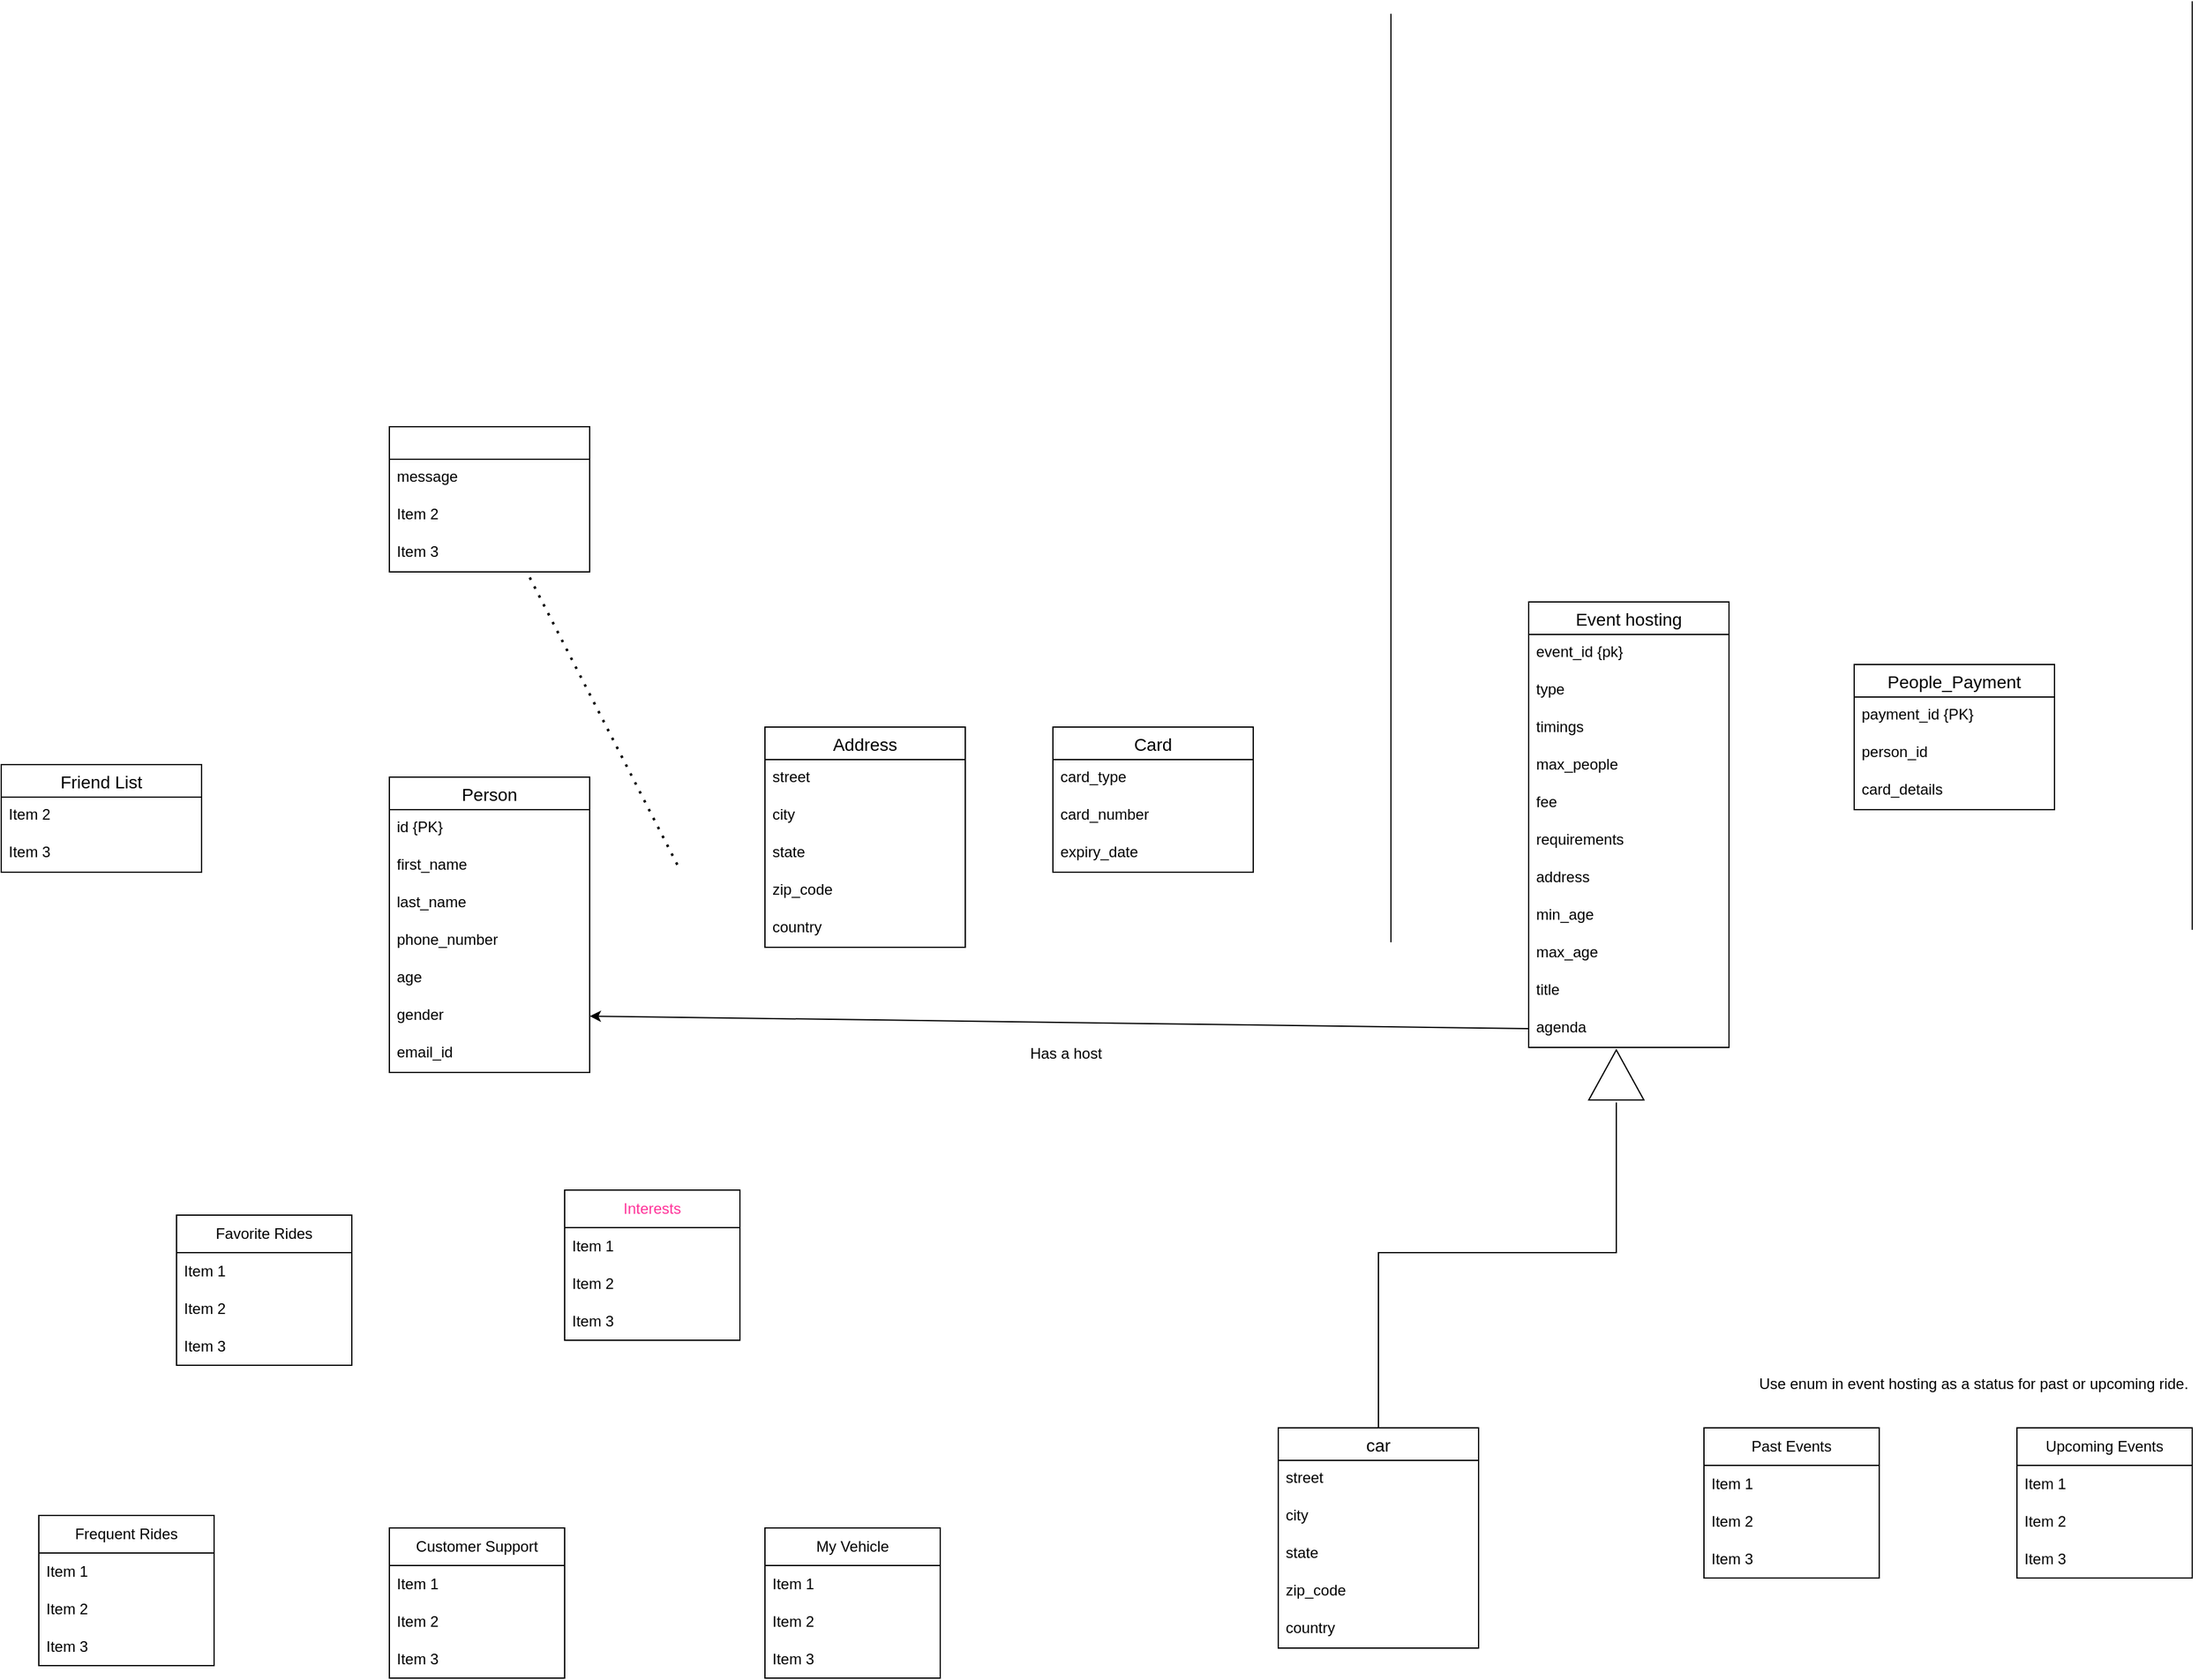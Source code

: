<mxfile version="20.8.20" type="github"><diagram name="Page-1" id="Y6MsFOqzF9YTkghuDEYO"><mxGraphModel dx="2449" dy="1503" grid="1" gridSize="10" guides="1" tooltips="1" connect="1" arrows="1" fold="1" page="0" pageScale="1" pageWidth="850" pageHeight="1100" math="0" shadow="0"><root><mxCell id="0"/><mxCell id="1" parent="0"/><mxCell id="nO-CG5u8o5_BxB_n4Fmd-2" value="Person" style="swimlane;fontStyle=0;childLayout=stackLayout;horizontal=1;startSize=26;horizontalStack=0;resizeParent=1;resizeParentMax=0;resizeLast=0;collapsible=1;marginBottom=0;align=center;fontSize=14;" parent="1" vertex="1"><mxGeometry x="50" y="410" width="160" height="236" as="geometry"/></mxCell><mxCell id="nO-CG5u8o5_BxB_n4Fmd-3" value="id {PK}" style="text;strokeColor=none;fillColor=none;spacingLeft=4;spacingRight=4;overflow=hidden;rotatable=0;points=[[0,0.5],[1,0.5]];portConstraint=eastwest;fontSize=12;" parent="nO-CG5u8o5_BxB_n4Fmd-2" vertex="1"><mxGeometry y="26" width="160" height="30" as="geometry"/></mxCell><mxCell id="nO-CG5u8o5_BxB_n4Fmd-4" value="first_name" style="text;strokeColor=none;fillColor=none;spacingLeft=4;spacingRight=4;overflow=hidden;rotatable=0;points=[[0,0.5],[1,0.5]];portConstraint=eastwest;fontSize=12;" parent="nO-CG5u8o5_BxB_n4Fmd-2" vertex="1"><mxGeometry y="56" width="160" height="30" as="geometry"/></mxCell><mxCell id="nO-CG5u8o5_BxB_n4Fmd-6" value="last_name" style="text;strokeColor=none;fillColor=none;spacingLeft=4;spacingRight=4;overflow=hidden;rotatable=0;points=[[0,0.5],[1,0.5]];portConstraint=eastwest;fontSize=12;" parent="nO-CG5u8o5_BxB_n4Fmd-2" vertex="1"><mxGeometry y="86" width="160" height="30" as="geometry"/></mxCell><mxCell id="nO-CG5u8o5_BxB_n4Fmd-8" value="phone_number        " style="text;strokeColor=none;fillColor=none;spacingLeft=4;spacingRight=4;overflow=hidden;rotatable=0;points=[[0,0.5],[1,0.5]];portConstraint=eastwest;fontSize=12;" parent="nO-CG5u8o5_BxB_n4Fmd-2" vertex="1"><mxGeometry y="116" width="160" height="30" as="geometry"/></mxCell><mxCell id="nO-CG5u8o5_BxB_n4Fmd-10" value="age" style="text;strokeColor=none;fillColor=none;spacingLeft=4;spacingRight=4;overflow=hidden;rotatable=0;points=[[0,0.5],[1,0.5]];portConstraint=eastwest;fontSize=12;" parent="nO-CG5u8o5_BxB_n4Fmd-2" vertex="1"><mxGeometry y="146" width="160" height="30" as="geometry"/></mxCell><mxCell id="nO-CG5u8o5_BxB_n4Fmd-11" value="gender" style="text;strokeColor=none;fillColor=none;spacingLeft=4;spacingRight=4;overflow=hidden;rotatable=0;points=[[0,0.5],[1,0.5]];portConstraint=eastwest;fontSize=12;" parent="nO-CG5u8o5_BxB_n4Fmd-2" vertex="1"><mxGeometry y="176" width="160" height="30" as="geometry"/></mxCell><mxCell id="nO-CG5u8o5_BxB_n4Fmd-12" value="email_id" style="text;strokeColor=none;fillColor=none;spacingLeft=4;spacingRight=4;overflow=hidden;rotatable=0;points=[[0,0.5],[1,0.5]];portConstraint=eastwest;fontSize=12;" parent="nO-CG5u8o5_BxB_n4Fmd-2" vertex="1"><mxGeometry y="206" width="160" height="30" as="geometry"/></mxCell><mxCell id="nO-CG5u8o5_BxB_n4Fmd-14" value="Address" style="swimlane;fontStyle=0;childLayout=stackLayout;horizontal=1;startSize=26;horizontalStack=0;resizeParent=1;resizeParentMax=0;resizeLast=0;collapsible=1;marginBottom=0;align=center;fontSize=14;" parent="1" vertex="1"><mxGeometry x="350" y="370" width="160" height="176" as="geometry"/></mxCell><mxCell id="nO-CG5u8o5_BxB_n4Fmd-15" value="street        " style="text;strokeColor=none;fillColor=none;spacingLeft=4;spacingRight=4;overflow=hidden;rotatable=0;points=[[0,0.5],[1,0.5]];portConstraint=eastwest;fontSize=12;" parent="nO-CG5u8o5_BxB_n4Fmd-14" vertex="1"><mxGeometry y="26" width="160" height="30" as="geometry"/></mxCell><mxCell id="nO-CG5u8o5_BxB_n4Fmd-16" value="city     " style="text;strokeColor=none;fillColor=none;spacingLeft=4;spacingRight=4;overflow=hidden;rotatable=0;points=[[0,0.5],[1,0.5]];portConstraint=eastwest;fontSize=12;" parent="nO-CG5u8o5_BxB_n4Fmd-14" vertex="1"><mxGeometry y="56" width="160" height="30" as="geometry"/></mxCell><mxCell id="nO-CG5u8o5_BxB_n4Fmd-17" value="state" style="text;strokeColor=none;fillColor=none;spacingLeft=4;spacingRight=4;overflow=hidden;rotatable=0;points=[[0,0.5],[1,0.5]];portConstraint=eastwest;fontSize=12;" parent="nO-CG5u8o5_BxB_n4Fmd-14" vertex="1"><mxGeometry y="86" width="160" height="30" as="geometry"/></mxCell><mxCell id="nO-CG5u8o5_BxB_n4Fmd-18" value="zip_code" style="text;strokeColor=none;fillColor=none;spacingLeft=4;spacingRight=4;overflow=hidden;rotatable=0;points=[[0,0.5],[1,0.5]];portConstraint=eastwest;fontSize=12;" parent="nO-CG5u8o5_BxB_n4Fmd-14" vertex="1"><mxGeometry y="116" width="160" height="30" as="geometry"/></mxCell><mxCell id="nO-CG5u8o5_BxB_n4Fmd-19" value="country" style="text;strokeColor=none;fillColor=none;spacingLeft=4;spacingRight=4;overflow=hidden;rotatable=0;points=[[0,0.5],[1,0.5]];portConstraint=eastwest;fontSize=12;" parent="nO-CG5u8o5_BxB_n4Fmd-14" vertex="1"><mxGeometry y="146" width="160" height="30" as="geometry"/></mxCell><mxCell id="nO-CG5u8o5_BxB_n4Fmd-20" value="Card" style="swimlane;fontStyle=0;childLayout=stackLayout;horizontal=1;startSize=26;horizontalStack=0;resizeParent=1;resizeParentMax=0;resizeLast=0;collapsible=1;marginBottom=0;align=center;fontSize=14;" parent="1" vertex="1"><mxGeometry x="580" y="370" width="160" height="116" as="geometry"/></mxCell><mxCell id="nO-CG5u8o5_BxB_n4Fmd-21" value="card_type    " style="text;strokeColor=none;fillColor=none;spacingLeft=4;spacingRight=4;overflow=hidden;rotatable=0;points=[[0,0.5],[1,0.5]];portConstraint=eastwest;fontSize=12;" parent="nO-CG5u8o5_BxB_n4Fmd-20" vertex="1"><mxGeometry y="26" width="160" height="30" as="geometry"/></mxCell><mxCell id="nO-CG5u8o5_BxB_n4Fmd-22" value="card_number    " style="text;strokeColor=none;fillColor=none;spacingLeft=4;spacingRight=4;overflow=hidden;rotatable=0;points=[[0,0.5],[1,0.5]];portConstraint=eastwest;fontSize=12;" parent="nO-CG5u8o5_BxB_n4Fmd-20" vertex="1"><mxGeometry y="56" width="160" height="30" as="geometry"/></mxCell><mxCell id="nO-CG5u8o5_BxB_n4Fmd-23" value="expiry_date        " style="text;strokeColor=none;fillColor=none;spacingLeft=4;spacingRight=4;overflow=hidden;rotatable=0;points=[[0,0.5],[1,0.5]];portConstraint=eastwest;fontSize=12;" parent="nO-CG5u8o5_BxB_n4Fmd-20" vertex="1"><mxGeometry y="86" width="160" height="30" as="geometry"/></mxCell><mxCell id="nO-CG5u8o5_BxB_n4Fmd-26" value="Event hosting" style="swimlane;fontStyle=0;childLayout=stackLayout;horizontal=1;startSize=26;horizontalStack=0;resizeParent=1;resizeParentMax=0;resizeLast=0;collapsible=1;marginBottom=0;align=center;fontSize=14;" parent="1" vertex="1"><mxGeometry x="960" y="270" width="160" height="356" as="geometry"/></mxCell><mxCell id="nO-CG5u8o5_BxB_n4Fmd-27" value="event_id {pk}" style="text;strokeColor=none;fillColor=none;spacingLeft=4;spacingRight=4;overflow=hidden;rotatable=0;points=[[0,0.5],[1,0.5]];portConstraint=eastwest;fontSize=12;" parent="nO-CG5u8o5_BxB_n4Fmd-26" vertex="1"><mxGeometry y="26" width="160" height="30" as="geometry"/></mxCell><mxCell id="nO-CG5u8o5_BxB_n4Fmd-28" value="type" style="text;strokeColor=none;fillColor=none;spacingLeft=4;spacingRight=4;overflow=hidden;rotatable=0;points=[[0,0.5],[1,0.5]];portConstraint=eastwest;fontSize=12;" parent="nO-CG5u8o5_BxB_n4Fmd-26" vertex="1"><mxGeometry y="56" width="160" height="30" as="geometry"/></mxCell><mxCell id="nO-CG5u8o5_BxB_n4Fmd-29" value="timings" style="text;strokeColor=none;fillColor=none;spacingLeft=4;spacingRight=4;overflow=hidden;rotatable=0;points=[[0,0.5],[1,0.5]];portConstraint=eastwest;fontSize=12;" parent="nO-CG5u8o5_BxB_n4Fmd-26" vertex="1"><mxGeometry y="86" width="160" height="30" as="geometry"/></mxCell><mxCell id="nO-CG5u8o5_BxB_n4Fmd-30" value="max_people" style="text;strokeColor=none;fillColor=none;spacingLeft=4;spacingRight=4;overflow=hidden;rotatable=0;points=[[0,0.5],[1,0.5]];portConstraint=eastwest;fontSize=12;" parent="nO-CG5u8o5_BxB_n4Fmd-26" vertex="1"><mxGeometry y="116" width="160" height="30" as="geometry"/></mxCell><mxCell id="nO-CG5u8o5_BxB_n4Fmd-31" value="fee" style="text;strokeColor=none;fillColor=none;spacingLeft=4;spacingRight=4;overflow=hidden;rotatable=0;points=[[0,0.5],[1,0.5]];portConstraint=eastwest;fontSize=12;" parent="nO-CG5u8o5_BxB_n4Fmd-26" vertex="1"><mxGeometry y="146" width="160" height="30" as="geometry"/></mxCell><mxCell id="Q5Eisc0SPo7s8_Ayvmjf-2" value="requirements" style="text;strokeColor=none;fillColor=none;spacingLeft=4;spacingRight=4;overflow=hidden;rotatable=0;points=[[0,0.5],[1,0.5]];portConstraint=eastwest;fontSize=12;" parent="nO-CG5u8o5_BxB_n4Fmd-26" vertex="1"><mxGeometry y="176" width="160" height="30" as="geometry"/></mxCell><mxCell id="Q5Eisc0SPo7s8_Ayvmjf-3" value="address" style="text;strokeColor=none;fillColor=none;spacingLeft=4;spacingRight=4;overflow=hidden;rotatable=0;points=[[0,0.5],[1,0.5]];portConstraint=eastwest;fontSize=12;" parent="nO-CG5u8o5_BxB_n4Fmd-26" vertex="1"><mxGeometry y="206" width="160" height="30" as="geometry"/></mxCell><mxCell id="Q5Eisc0SPo7s8_Ayvmjf-4" value="min_age" style="text;strokeColor=none;fillColor=none;spacingLeft=4;spacingRight=4;overflow=hidden;rotatable=0;points=[[0,0.5],[1,0.5]];portConstraint=eastwest;fontSize=12;" parent="nO-CG5u8o5_BxB_n4Fmd-26" vertex="1"><mxGeometry y="236" width="160" height="30" as="geometry"/></mxCell><mxCell id="Q5Eisc0SPo7s8_Ayvmjf-5" value="max_age" style="text;strokeColor=none;fillColor=none;spacingLeft=4;spacingRight=4;overflow=hidden;rotatable=0;points=[[0,0.5],[1,0.5]];portConstraint=eastwest;fontSize=12;" parent="nO-CG5u8o5_BxB_n4Fmd-26" vertex="1"><mxGeometry y="266" width="160" height="30" as="geometry"/></mxCell><mxCell id="Q5Eisc0SPo7s8_Ayvmjf-6" value="title" style="text;strokeColor=none;fillColor=none;spacingLeft=4;spacingRight=4;overflow=hidden;rotatable=0;points=[[0,0.5],[1,0.5]];portConstraint=eastwest;fontSize=12;" parent="nO-CG5u8o5_BxB_n4Fmd-26" vertex="1"><mxGeometry y="296" width="160" height="30" as="geometry"/></mxCell><mxCell id="Q5Eisc0SPo7s8_Ayvmjf-7" value="agenda" style="text;strokeColor=none;fillColor=none;spacingLeft=4;spacingRight=4;overflow=hidden;rotatable=0;points=[[0,0.5],[1,0.5]];portConstraint=eastwest;fontSize=12;" parent="nO-CG5u8o5_BxB_n4Fmd-26" vertex="1"><mxGeometry y="326" width="160" height="30" as="geometry"/></mxCell><mxCell id="nO-CG5u8o5_BxB_n4Fmd-33" value="" style="endArrow=none;dashed=1;html=1;dashPattern=1 3;strokeWidth=2;rounded=0;" parent="1" target="nO-CG5u8o5_BxB_n4Fmd-34" edge="1"><mxGeometry width="50" height="50" relative="1" as="geometry"><mxPoint x="280" y="480" as="sourcePoint"/><mxPoint x="330" y="430" as="targetPoint"/></mxGeometry></mxCell><mxCell id="nO-CG5u8o5_BxB_n4Fmd-34" value="" style="swimlane;fontStyle=0;childLayout=stackLayout;horizontal=1;startSize=26;horizontalStack=0;resizeParent=1;resizeParentMax=0;resizeLast=0;collapsible=1;marginBottom=0;align=center;fontSize=14;" parent="1" vertex="1"><mxGeometry x="50" y="130" width="160" height="116" as="geometry"/></mxCell><mxCell id="nO-CG5u8o5_BxB_n4Fmd-35" value="message" style="text;strokeColor=none;fillColor=none;spacingLeft=4;spacingRight=4;overflow=hidden;rotatable=0;points=[[0,0.5],[1,0.5]];portConstraint=eastwest;fontSize=12;" parent="nO-CG5u8o5_BxB_n4Fmd-34" vertex="1"><mxGeometry y="26" width="160" height="30" as="geometry"/></mxCell><mxCell id="nO-CG5u8o5_BxB_n4Fmd-36" value="Item 2" style="text;strokeColor=none;fillColor=none;spacingLeft=4;spacingRight=4;overflow=hidden;rotatable=0;points=[[0,0.5],[1,0.5]];portConstraint=eastwest;fontSize=12;" parent="nO-CG5u8o5_BxB_n4Fmd-34" vertex="1"><mxGeometry y="56" width="160" height="30" as="geometry"/></mxCell><mxCell id="nO-CG5u8o5_BxB_n4Fmd-37" value="Item 3" style="text;strokeColor=none;fillColor=none;spacingLeft=4;spacingRight=4;overflow=hidden;rotatable=0;points=[[0,0.5],[1,0.5]];portConstraint=eastwest;fontSize=12;" parent="nO-CG5u8o5_BxB_n4Fmd-34" vertex="1"><mxGeometry y="86" width="160" height="30" as="geometry"/></mxCell><mxCell id="nO-CG5u8o5_BxB_n4Fmd-38" value="Friend List" style="swimlane;fontStyle=0;childLayout=stackLayout;horizontal=1;startSize=26;horizontalStack=0;resizeParent=1;resizeParentMax=0;resizeLast=0;collapsible=1;marginBottom=0;align=center;fontSize=14;" parent="1" vertex="1"><mxGeometry x="-260" y="400" width="160" height="86" as="geometry"/></mxCell><mxCell id="nO-CG5u8o5_BxB_n4Fmd-40" value="Item 2" style="text;strokeColor=none;fillColor=none;spacingLeft=4;spacingRight=4;overflow=hidden;rotatable=0;points=[[0,0.5],[1,0.5]];portConstraint=eastwest;fontSize=12;" parent="nO-CG5u8o5_BxB_n4Fmd-38" vertex="1"><mxGeometry y="26" width="160" height="30" as="geometry"/></mxCell><mxCell id="nO-CG5u8o5_BxB_n4Fmd-41" value="Item 3" style="text;strokeColor=none;fillColor=none;spacingLeft=4;spacingRight=4;overflow=hidden;rotatable=0;points=[[0,0.5],[1,0.5]];portConstraint=eastwest;fontSize=12;" parent="nO-CG5u8o5_BxB_n4Fmd-38" vertex="1"><mxGeometry y="56" width="160" height="30" as="geometry"/></mxCell><mxCell id="Q5Eisc0SPo7s8_Ayvmjf-1" value="" style="endArrow=none;html=1;rounded=0;" parent="1" edge="1"><mxGeometry width="50" height="50" relative="1" as="geometry"><mxPoint x="850" y="542" as="sourcePoint"/><mxPoint x="850" y="-200" as="targetPoint"/></mxGeometry></mxCell><mxCell id="Q5Eisc0SPo7s8_Ayvmjf-9" value="People_Payment" style="swimlane;fontStyle=0;childLayout=stackLayout;horizontal=1;startSize=26;horizontalStack=0;resizeParent=1;resizeParentMax=0;resizeLast=0;collapsible=1;marginBottom=0;align=center;fontSize=14;" parent="1" vertex="1"><mxGeometry x="1220" y="320" width="160" height="116" as="geometry"/></mxCell><mxCell id="Q5Eisc0SPo7s8_Ayvmjf-10" value="payment_id {PK}" style="text;strokeColor=none;fillColor=none;spacingLeft=4;spacingRight=4;overflow=hidden;rotatable=0;points=[[0,0.5],[1,0.5]];portConstraint=eastwest;fontSize=12;" parent="Q5Eisc0SPo7s8_Ayvmjf-9" vertex="1"><mxGeometry y="26" width="160" height="30" as="geometry"/></mxCell><mxCell id="Q5Eisc0SPo7s8_Ayvmjf-18" value="person_id" style="text;strokeColor=none;fillColor=none;spacingLeft=4;spacingRight=4;overflow=hidden;rotatable=0;points=[[0,0.5],[1,0.5]];portConstraint=eastwest;fontSize=12;" parent="Q5Eisc0SPo7s8_Ayvmjf-9" vertex="1"><mxGeometry y="56" width="160" height="30" as="geometry"/></mxCell><mxCell id="Q5Eisc0SPo7s8_Ayvmjf-20" value="card_details" style="text;strokeColor=none;fillColor=none;spacingLeft=4;spacingRight=4;overflow=hidden;rotatable=0;points=[[0,0.5],[1,0.5]];portConstraint=eastwest;fontSize=12;" parent="Q5Eisc0SPo7s8_Ayvmjf-9" vertex="1"><mxGeometry y="86" width="160" height="30" as="geometry"/></mxCell><mxCell id="Q5Eisc0SPo7s8_Ayvmjf-15" value="" style="endArrow=none;html=1;rounded=0;" parent="1" edge="1"><mxGeometry width="50" height="50" relative="1" as="geometry"><mxPoint x="1490" y="532" as="sourcePoint"/><mxPoint x="1490" y="-210" as="targetPoint"/></mxGeometry></mxCell><mxCell id="Q5Eisc0SPo7s8_Ayvmjf-21" value="car" style="swimlane;fontStyle=0;childLayout=stackLayout;horizontal=1;startSize=26;horizontalStack=0;resizeParent=1;resizeParentMax=0;resizeLast=0;collapsible=1;marginBottom=0;align=center;fontSize=14;" parent="1" vertex="1"><mxGeometry x="760" y="930" width="160" height="176" as="geometry"/></mxCell><mxCell id="Q5Eisc0SPo7s8_Ayvmjf-22" value="street        " style="text;strokeColor=none;fillColor=none;spacingLeft=4;spacingRight=4;overflow=hidden;rotatable=0;points=[[0,0.5],[1,0.5]];portConstraint=eastwest;fontSize=12;" parent="Q5Eisc0SPo7s8_Ayvmjf-21" vertex="1"><mxGeometry y="26" width="160" height="30" as="geometry"/></mxCell><mxCell id="Q5Eisc0SPo7s8_Ayvmjf-23" value="city     " style="text;strokeColor=none;fillColor=none;spacingLeft=4;spacingRight=4;overflow=hidden;rotatable=0;points=[[0,0.5],[1,0.5]];portConstraint=eastwest;fontSize=12;" parent="Q5Eisc0SPo7s8_Ayvmjf-21" vertex="1"><mxGeometry y="56" width="160" height="30" as="geometry"/></mxCell><mxCell id="Q5Eisc0SPo7s8_Ayvmjf-24" value="state" style="text;strokeColor=none;fillColor=none;spacingLeft=4;spacingRight=4;overflow=hidden;rotatable=0;points=[[0,0.5],[1,0.5]];portConstraint=eastwest;fontSize=12;" parent="Q5Eisc0SPo7s8_Ayvmjf-21" vertex="1"><mxGeometry y="86" width="160" height="30" as="geometry"/></mxCell><mxCell id="Q5Eisc0SPo7s8_Ayvmjf-25" value="zip_code" style="text;strokeColor=none;fillColor=none;spacingLeft=4;spacingRight=4;overflow=hidden;rotatable=0;points=[[0,0.5],[1,0.5]];portConstraint=eastwest;fontSize=12;" parent="Q5Eisc0SPo7s8_Ayvmjf-21" vertex="1"><mxGeometry y="116" width="160" height="30" as="geometry"/></mxCell><mxCell id="Q5Eisc0SPo7s8_Ayvmjf-26" value="country" style="text;strokeColor=none;fillColor=none;spacingLeft=4;spacingRight=4;overflow=hidden;rotatable=0;points=[[0,0.5],[1,0.5]];portConstraint=eastwest;fontSize=12;" parent="Q5Eisc0SPo7s8_Ayvmjf-21" vertex="1"><mxGeometry y="146" width="160" height="30" as="geometry"/></mxCell><mxCell id="n53nN9hHKA-Z2VhMg18q-2" value="" style="endArrow=classic;html=1;rounded=0;exitX=0;exitY=0.5;exitDx=0;exitDy=0;entryX=1;entryY=0.5;entryDx=0;entryDy=0;" edge="1" parent="1" source="Q5Eisc0SPo7s8_Ayvmjf-7" target="nO-CG5u8o5_BxB_n4Fmd-11"><mxGeometry width="50" height="50" relative="1" as="geometry"><mxPoint x="850" y="470" as="sourcePoint"/><mxPoint x="900" y="420" as="targetPoint"/></mxGeometry></mxCell><mxCell id="n53nN9hHKA-Z2VhMg18q-4" value="Has a host" style="text;html=1;align=center;verticalAlign=middle;resizable=0;points=[];autosize=1;strokeColor=none;fillColor=none;" vertex="1" parent="1"><mxGeometry x="550" y="616" width="80" height="30" as="geometry"/></mxCell><mxCell id="n53nN9hHKA-Z2VhMg18q-6" value="" style="triangle;whiteSpace=wrap;html=1;rotation=-90;" vertex="1" parent="1"><mxGeometry x="1010" y="626" width="40" height="44" as="geometry"/></mxCell><mxCell id="n53nN9hHKA-Z2VhMg18q-7" value="" style="endArrow=none;html=1;rounded=0;exitX=0.5;exitY=0;exitDx=0;exitDy=0;" edge="1" parent="1" source="Q5Eisc0SPo7s8_Ayvmjf-21"><mxGeometry width="50" height="50" relative="1" as="geometry"><mxPoint x="850" y="710" as="sourcePoint"/><mxPoint x="1030" y="670" as="targetPoint"/><Array as="points"><mxPoint x="840" y="790"/><mxPoint x="1030" y="790"/></Array></mxGeometry></mxCell><mxCell id="n53nN9hHKA-Z2VhMg18q-9" value="Frequent Rides" style="swimlane;fontStyle=0;childLayout=stackLayout;horizontal=1;startSize=30;horizontalStack=0;resizeParent=1;resizeParentMax=0;resizeLast=0;collapsible=1;marginBottom=0;whiteSpace=wrap;html=1;" vertex="1" parent="1"><mxGeometry x="-230" y="1000" width="140" height="120" as="geometry"/></mxCell><mxCell id="n53nN9hHKA-Z2VhMg18q-10" value="Item 1" style="text;strokeColor=none;fillColor=none;align=left;verticalAlign=middle;spacingLeft=4;spacingRight=4;overflow=hidden;points=[[0,0.5],[1,0.5]];portConstraint=eastwest;rotatable=0;whiteSpace=wrap;html=1;" vertex="1" parent="n53nN9hHKA-Z2VhMg18q-9"><mxGeometry y="30" width="140" height="30" as="geometry"/></mxCell><mxCell id="n53nN9hHKA-Z2VhMg18q-11" value="Item 2" style="text;strokeColor=none;fillColor=none;align=left;verticalAlign=middle;spacingLeft=4;spacingRight=4;overflow=hidden;points=[[0,0.5],[1,0.5]];portConstraint=eastwest;rotatable=0;whiteSpace=wrap;html=1;" vertex="1" parent="n53nN9hHKA-Z2VhMg18q-9"><mxGeometry y="60" width="140" height="30" as="geometry"/></mxCell><mxCell id="n53nN9hHKA-Z2VhMg18q-12" value="Item 3" style="text;strokeColor=none;fillColor=none;align=left;verticalAlign=middle;spacingLeft=4;spacingRight=4;overflow=hidden;points=[[0,0.5],[1,0.5]];portConstraint=eastwest;rotatable=0;whiteSpace=wrap;html=1;" vertex="1" parent="n53nN9hHKA-Z2VhMg18q-9"><mxGeometry y="90" width="140" height="30" as="geometry"/></mxCell><mxCell id="n53nN9hHKA-Z2VhMg18q-13" value="Customer Support" style="swimlane;fontStyle=0;childLayout=stackLayout;horizontal=1;startSize=30;horizontalStack=0;resizeParent=1;resizeParentMax=0;resizeLast=0;collapsible=1;marginBottom=0;whiteSpace=wrap;html=1;" vertex="1" parent="1"><mxGeometry x="50" y="1010" width="140" height="120" as="geometry"/></mxCell><mxCell id="n53nN9hHKA-Z2VhMg18q-14" value="Item 1" style="text;strokeColor=none;fillColor=none;align=left;verticalAlign=middle;spacingLeft=4;spacingRight=4;overflow=hidden;points=[[0,0.5],[1,0.5]];portConstraint=eastwest;rotatable=0;whiteSpace=wrap;html=1;" vertex="1" parent="n53nN9hHKA-Z2VhMg18q-13"><mxGeometry y="30" width="140" height="30" as="geometry"/></mxCell><mxCell id="n53nN9hHKA-Z2VhMg18q-15" value="Item 2" style="text;strokeColor=none;fillColor=none;align=left;verticalAlign=middle;spacingLeft=4;spacingRight=4;overflow=hidden;points=[[0,0.5],[1,0.5]];portConstraint=eastwest;rotatable=0;whiteSpace=wrap;html=1;" vertex="1" parent="n53nN9hHKA-Z2VhMg18q-13"><mxGeometry y="60" width="140" height="30" as="geometry"/></mxCell><mxCell id="n53nN9hHKA-Z2VhMg18q-16" value="Item 3" style="text;strokeColor=none;fillColor=none;align=left;verticalAlign=middle;spacingLeft=4;spacingRight=4;overflow=hidden;points=[[0,0.5],[1,0.5]];portConstraint=eastwest;rotatable=0;whiteSpace=wrap;html=1;" vertex="1" parent="n53nN9hHKA-Z2VhMg18q-13"><mxGeometry y="90" width="140" height="30" as="geometry"/></mxCell><mxCell id="n53nN9hHKA-Z2VhMg18q-17" value="Past Events" style="swimlane;fontStyle=0;childLayout=stackLayout;horizontal=1;startSize=30;horizontalStack=0;resizeParent=1;resizeParentMax=0;resizeLast=0;collapsible=1;marginBottom=0;whiteSpace=wrap;html=1;" vertex="1" parent="1"><mxGeometry x="1100" y="930" width="140" height="120" as="geometry"/></mxCell><mxCell id="n53nN9hHKA-Z2VhMg18q-18" value="Item 1" style="text;strokeColor=none;fillColor=none;align=left;verticalAlign=middle;spacingLeft=4;spacingRight=4;overflow=hidden;points=[[0,0.5],[1,0.5]];portConstraint=eastwest;rotatable=0;whiteSpace=wrap;html=1;" vertex="1" parent="n53nN9hHKA-Z2VhMg18q-17"><mxGeometry y="30" width="140" height="30" as="geometry"/></mxCell><mxCell id="n53nN9hHKA-Z2VhMg18q-19" value="Item 2" style="text;strokeColor=none;fillColor=none;align=left;verticalAlign=middle;spacingLeft=4;spacingRight=4;overflow=hidden;points=[[0,0.5],[1,0.5]];portConstraint=eastwest;rotatable=0;whiteSpace=wrap;html=1;" vertex="1" parent="n53nN9hHKA-Z2VhMg18q-17"><mxGeometry y="60" width="140" height="30" as="geometry"/></mxCell><mxCell id="n53nN9hHKA-Z2VhMg18q-20" value="Item 3" style="text;strokeColor=none;fillColor=none;align=left;verticalAlign=middle;spacingLeft=4;spacingRight=4;overflow=hidden;points=[[0,0.5],[1,0.5]];portConstraint=eastwest;rotatable=0;whiteSpace=wrap;html=1;" vertex="1" parent="n53nN9hHKA-Z2VhMg18q-17"><mxGeometry y="90" width="140" height="30" as="geometry"/></mxCell><mxCell id="n53nN9hHKA-Z2VhMg18q-21" value="Upcoming Events" style="swimlane;fontStyle=0;childLayout=stackLayout;horizontal=1;startSize=30;horizontalStack=0;resizeParent=1;resizeParentMax=0;resizeLast=0;collapsible=1;marginBottom=0;whiteSpace=wrap;html=1;" vertex="1" parent="1"><mxGeometry x="1350" y="930" width="140" height="120" as="geometry"/></mxCell><mxCell id="n53nN9hHKA-Z2VhMg18q-22" value="Item 1" style="text;strokeColor=none;fillColor=none;align=left;verticalAlign=middle;spacingLeft=4;spacingRight=4;overflow=hidden;points=[[0,0.5],[1,0.5]];portConstraint=eastwest;rotatable=0;whiteSpace=wrap;html=1;" vertex="1" parent="n53nN9hHKA-Z2VhMg18q-21"><mxGeometry y="30" width="140" height="30" as="geometry"/></mxCell><mxCell id="n53nN9hHKA-Z2VhMg18q-23" value="Item 2" style="text;strokeColor=none;fillColor=none;align=left;verticalAlign=middle;spacingLeft=4;spacingRight=4;overflow=hidden;points=[[0,0.5],[1,0.5]];portConstraint=eastwest;rotatable=0;whiteSpace=wrap;html=1;" vertex="1" parent="n53nN9hHKA-Z2VhMg18q-21"><mxGeometry y="60" width="140" height="30" as="geometry"/></mxCell><mxCell id="n53nN9hHKA-Z2VhMg18q-24" value="Item 3" style="text;strokeColor=none;fillColor=none;align=left;verticalAlign=middle;spacingLeft=4;spacingRight=4;overflow=hidden;points=[[0,0.5],[1,0.5]];portConstraint=eastwest;rotatable=0;whiteSpace=wrap;html=1;" vertex="1" parent="n53nN9hHKA-Z2VhMg18q-21"><mxGeometry y="90" width="140" height="30" as="geometry"/></mxCell><mxCell id="n53nN9hHKA-Z2VhMg18q-25" value="Use enum in event hosting as a status for past or upcoming ride." style="text;html=1;align=center;verticalAlign=middle;resizable=0;points=[];autosize=1;strokeColor=none;fillColor=none;" vertex="1" parent="1"><mxGeometry x="1130" y="880" width="370" height="30" as="geometry"/></mxCell><mxCell id="n53nN9hHKA-Z2VhMg18q-26" value="My Vehicle" style="swimlane;fontStyle=0;childLayout=stackLayout;horizontal=1;startSize=30;horizontalStack=0;resizeParent=1;resizeParentMax=0;resizeLast=0;collapsible=1;marginBottom=0;whiteSpace=wrap;html=1;" vertex="1" parent="1"><mxGeometry x="350" y="1010" width="140" height="120" as="geometry"/></mxCell><mxCell id="n53nN9hHKA-Z2VhMg18q-27" value="Item 1" style="text;strokeColor=none;fillColor=none;align=left;verticalAlign=middle;spacingLeft=4;spacingRight=4;overflow=hidden;points=[[0,0.5],[1,0.5]];portConstraint=eastwest;rotatable=0;whiteSpace=wrap;html=1;" vertex="1" parent="n53nN9hHKA-Z2VhMg18q-26"><mxGeometry y="30" width="140" height="30" as="geometry"/></mxCell><mxCell id="n53nN9hHKA-Z2VhMg18q-28" value="Item 2" style="text;strokeColor=none;fillColor=none;align=left;verticalAlign=middle;spacingLeft=4;spacingRight=4;overflow=hidden;points=[[0,0.5],[1,0.5]];portConstraint=eastwest;rotatable=0;whiteSpace=wrap;html=1;" vertex="1" parent="n53nN9hHKA-Z2VhMg18q-26"><mxGeometry y="60" width="140" height="30" as="geometry"/></mxCell><mxCell id="n53nN9hHKA-Z2VhMg18q-29" value="Item 3" style="text;strokeColor=none;fillColor=none;align=left;verticalAlign=middle;spacingLeft=4;spacingRight=4;overflow=hidden;points=[[0,0.5],[1,0.5]];portConstraint=eastwest;rotatable=0;whiteSpace=wrap;html=1;" vertex="1" parent="n53nN9hHKA-Z2VhMg18q-26"><mxGeometry y="90" width="140" height="30" as="geometry"/></mxCell><mxCell id="n53nN9hHKA-Z2VhMg18q-30" value="Favorite Rides" style="swimlane;fontStyle=0;childLayout=stackLayout;horizontal=1;startSize=30;horizontalStack=0;resizeParent=1;resizeParentMax=0;resizeLast=0;collapsible=1;marginBottom=0;whiteSpace=wrap;html=1;" vertex="1" parent="1"><mxGeometry x="-120" y="760" width="140" height="120" as="geometry"/></mxCell><mxCell id="n53nN9hHKA-Z2VhMg18q-31" value="Item 1" style="text;strokeColor=none;fillColor=none;align=left;verticalAlign=middle;spacingLeft=4;spacingRight=4;overflow=hidden;points=[[0,0.5],[1,0.5]];portConstraint=eastwest;rotatable=0;whiteSpace=wrap;html=1;" vertex="1" parent="n53nN9hHKA-Z2VhMg18q-30"><mxGeometry y="30" width="140" height="30" as="geometry"/></mxCell><mxCell id="n53nN9hHKA-Z2VhMg18q-32" value="Item 2" style="text;strokeColor=none;fillColor=none;align=left;verticalAlign=middle;spacingLeft=4;spacingRight=4;overflow=hidden;points=[[0,0.5],[1,0.5]];portConstraint=eastwest;rotatable=0;whiteSpace=wrap;html=1;" vertex="1" parent="n53nN9hHKA-Z2VhMg18q-30"><mxGeometry y="60" width="140" height="30" as="geometry"/></mxCell><mxCell id="n53nN9hHKA-Z2VhMg18q-33" value="Item 3" style="text;strokeColor=none;fillColor=none;align=left;verticalAlign=middle;spacingLeft=4;spacingRight=4;overflow=hidden;points=[[0,0.5],[1,0.5]];portConstraint=eastwest;rotatable=0;whiteSpace=wrap;html=1;" vertex="1" parent="n53nN9hHKA-Z2VhMg18q-30"><mxGeometry y="90" width="140" height="30" as="geometry"/></mxCell><mxCell id="n53nN9hHKA-Z2VhMg18q-34" value="&lt;font color=&quot;#ff3399&quot;&gt;Interests&lt;/font&gt;" style="swimlane;fontStyle=0;childLayout=stackLayout;horizontal=1;startSize=30;horizontalStack=0;resizeParent=1;resizeParentMax=0;resizeLast=0;collapsible=1;marginBottom=0;whiteSpace=wrap;html=1;" vertex="1" parent="1"><mxGeometry x="190" y="740" width="140" height="120" as="geometry"/></mxCell><mxCell id="n53nN9hHKA-Z2VhMg18q-35" value="Item 1" style="text;strokeColor=none;fillColor=none;align=left;verticalAlign=middle;spacingLeft=4;spacingRight=4;overflow=hidden;points=[[0,0.5],[1,0.5]];portConstraint=eastwest;rotatable=0;whiteSpace=wrap;html=1;" vertex="1" parent="n53nN9hHKA-Z2VhMg18q-34"><mxGeometry y="30" width="140" height="30" as="geometry"/></mxCell><mxCell id="n53nN9hHKA-Z2VhMg18q-36" value="Item 2" style="text;strokeColor=none;fillColor=none;align=left;verticalAlign=middle;spacingLeft=4;spacingRight=4;overflow=hidden;points=[[0,0.5],[1,0.5]];portConstraint=eastwest;rotatable=0;whiteSpace=wrap;html=1;" vertex="1" parent="n53nN9hHKA-Z2VhMg18q-34"><mxGeometry y="60" width="140" height="30" as="geometry"/></mxCell><mxCell id="n53nN9hHKA-Z2VhMg18q-37" value="Item 3" style="text;strokeColor=none;fillColor=none;align=left;verticalAlign=middle;spacingLeft=4;spacingRight=4;overflow=hidden;points=[[0,0.5],[1,0.5]];portConstraint=eastwest;rotatable=0;whiteSpace=wrap;html=1;" vertex="1" parent="n53nN9hHKA-Z2VhMg18q-34"><mxGeometry y="90" width="140" height="30" as="geometry"/></mxCell></root></mxGraphModel></diagram></mxfile>